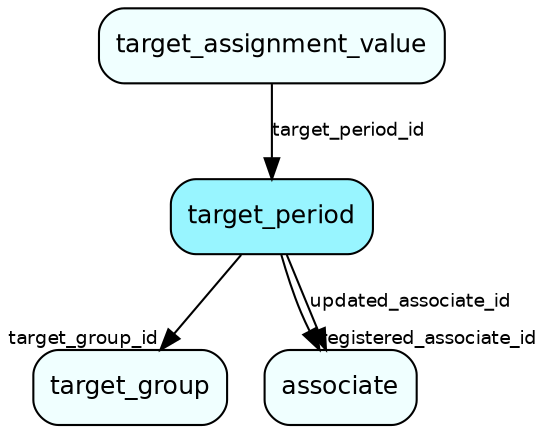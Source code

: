 digraph target_period  {
node [shape = box style="rounded, filled" fontname = "Helvetica" fontsize = "12" ]
edge [fontname = "Helvetica" fontsize = "9"]

target_period[fillcolor = "cadetblue1"]
target_group[fillcolor = "azure1"]
associate[fillcolor = "azure1"]
target_assignment_value[fillcolor = "azure1"]
target_period -> target_group [headlabel = "target_group_id"]
target_period -> associate [headlabel = "registered_associate_id"]
target_period -> associate [label = "updated_associate_id"]
target_assignment_value -> target_period [label = "target_period_id"]
}
